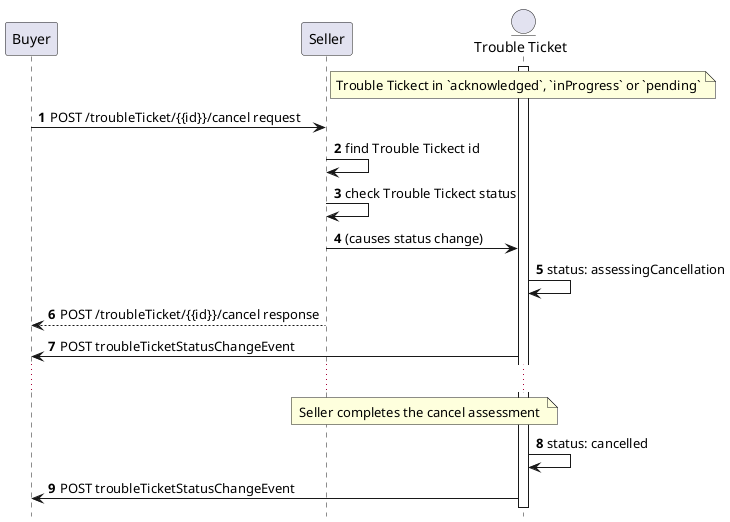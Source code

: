@startuml

hide footbox

participant Buyer
participant Seller


entity "Trouble Ticket" as TT
activate TT

autonumber

note over TT: Trouble Tickect in `acknowledged`, `inProgress` or `pending`
Buyer -> Seller : POST /troubleTicket/{{id}}/cancel request

Seller -> Seller: find Trouble Tickect id
Seller -> Seller: check Trouble Tickect status

Seller -> TT: (causes status change)
TT -> TT: status: assessingCancellation
Seller --> Buyer: POST /troubleTicket/{{id}}/cancel response
TT -> Buyer: POST troubleTicketStatusChangeEvent
...
note over Seller, TT: Seller completes the cancel assessment


TT -> TT: status: cancelled
TT -> Buyer: POST troubleTicketStatusChangeEvent



@enduml
